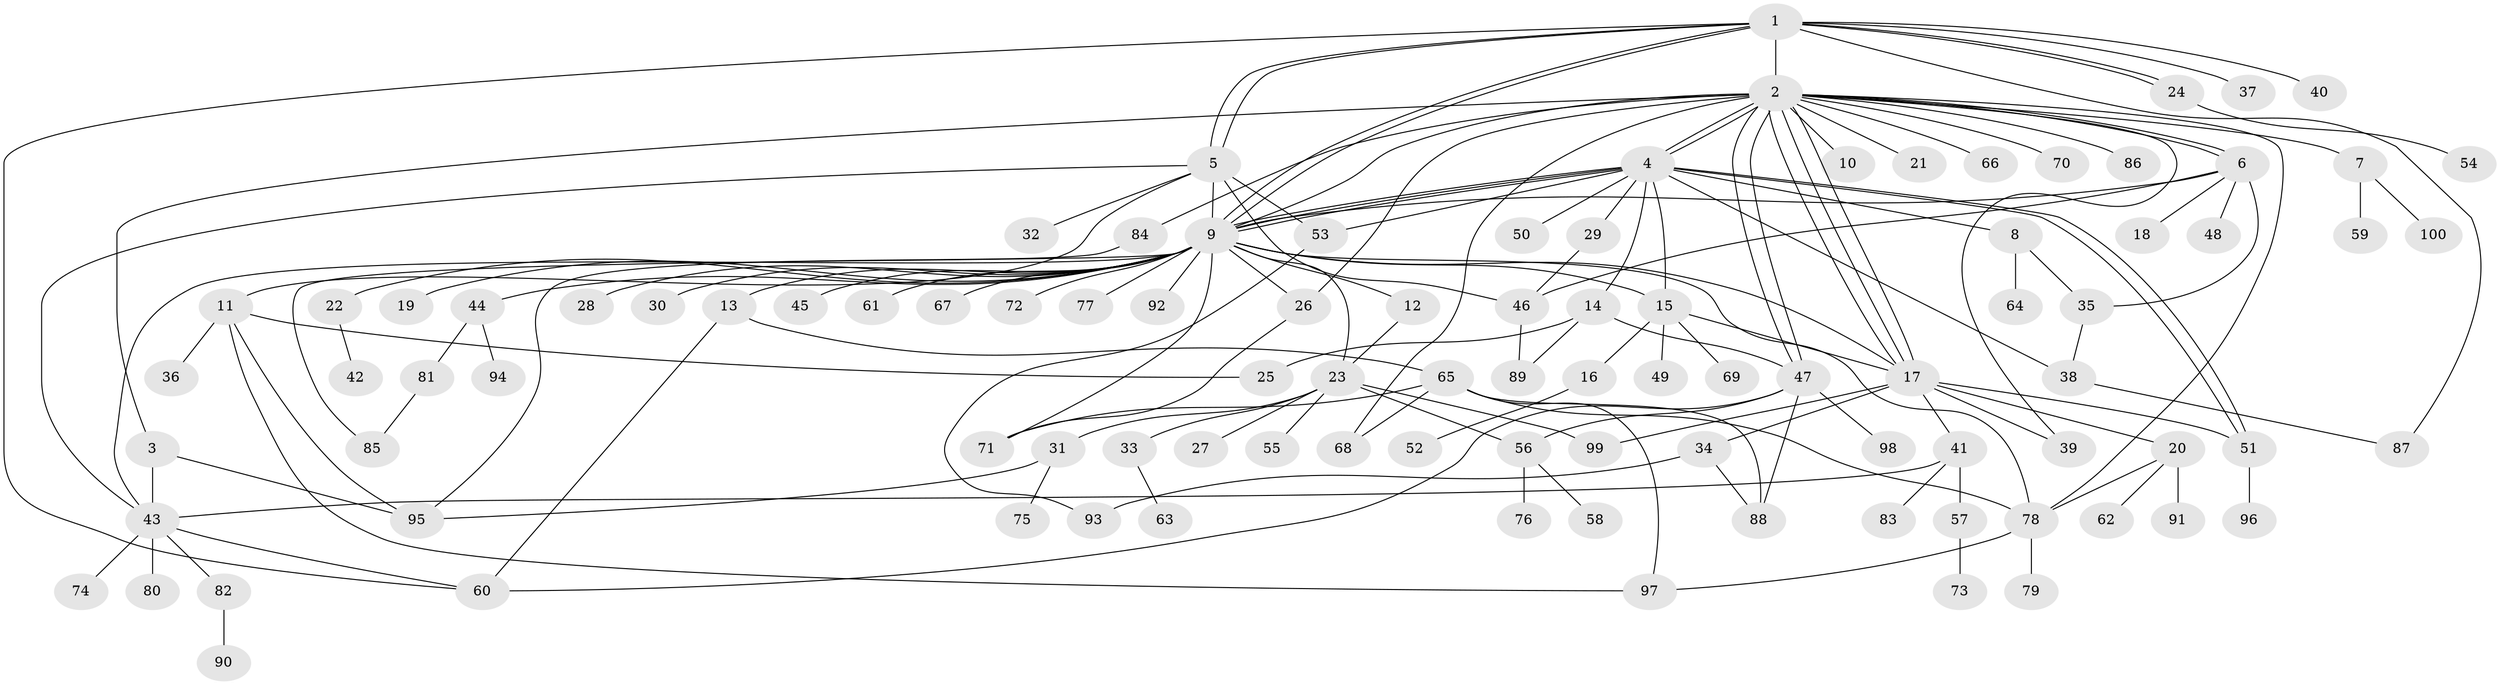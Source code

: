 // coarse degree distribution, {1: 0.7, 9: 0.025, 8: 0.025, 3: 0.05, 2: 0.1, 4: 0.025, 25: 0.025, 5: 0.025, 7: 0.025}
// Generated by graph-tools (version 1.1) at 2025/51/03/04/25 21:51:07]
// undirected, 100 vertices, 153 edges
graph export_dot {
graph [start="1"]
  node [color=gray90,style=filled];
  1;
  2;
  3;
  4;
  5;
  6;
  7;
  8;
  9;
  10;
  11;
  12;
  13;
  14;
  15;
  16;
  17;
  18;
  19;
  20;
  21;
  22;
  23;
  24;
  25;
  26;
  27;
  28;
  29;
  30;
  31;
  32;
  33;
  34;
  35;
  36;
  37;
  38;
  39;
  40;
  41;
  42;
  43;
  44;
  45;
  46;
  47;
  48;
  49;
  50;
  51;
  52;
  53;
  54;
  55;
  56;
  57;
  58;
  59;
  60;
  61;
  62;
  63;
  64;
  65;
  66;
  67;
  68;
  69;
  70;
  71;
  72;
  73;
  74;
  75;
  76;
  77;
  78;
  79;
  80;
  81;
  82;
  83;
  84;
  85;
  86;
  87;
  88;
  89;
  90;
  91;
  92;
  93;
  94;
  95;
  96;
  97;
  98;
  99;
  100;
  1 -- 2;
  1 -- 5;
  1 -- 5;
  1 -- 9;
  1 -- 9;
  1 -- 24;
  1 -- 24;
  1 -- 37;
  1 -- 40;
  1 -- 60;
  1 -- 87;
  2 -- 3;
  2 -- 4;
  2 -- 4;
  2 -- 6;
  2 -- 6;
  2 -- 7;
  2 -- 9;
  2 -- 10;
  2 -- 17;
  2 -- 17;
  2 -- 17;
  2 -- 21;
  2 -- 26;
  2 -- 39;
  2 -- 47;
  2 -- 47;
  2 -- 66;
  2 -- 68;
  2 -- 70;
  2 -- 78;
  2 -- 84;
  2 -- 86;
  3 -- 43;
  3 -- 95;
  4 -- 8;
  4 -- 9;
  4 -- 9;
  4 -- 9;
  4 -- 14;
  4 -- 15;
  4 -- 29;
  4 -- 38;
  4 -- 50;
  4 -- 51;
  4 -- 51;
  4 -- 53;
  5 -- 9;
  5 -- 11;
  5 -- 32;
  5 -- 43;
  5 -- 46;
  5 -- 53;
  6 -- 9;
  6 -- 18;
  6 -- 35;
  6 -- 46;
  6 -- 48;
  7 -- 59;
  7 -- 100;
  8 -- 35;
  8 -- 64;
  9 -- 12;
  9 -- 13;
  9 -- 15;
  9 -- 17;
  9 -- 19;
  9 -- 22;
  9 -- 23;
  9 -- 26;
  9 -- 28;
  9 -- 30;
  9 -- 43;
  9 -- 44;
  9 -- 45;
  9 -- 61;
  9 -- 67;
  9 -- 71;
  9 -- 72;
  9 -- 77;
  9 -- 78;
  9 -- 85;
  9 -- 92;
  11 -- 25;
  11 -- 36;
  11 -- 95;
  11 -- 97;
  12 -- 23;
  13 -- 60;
  13 -- 65;
  14 -- 25;
  14 -- 47;
  14 -- 89;
  15 -- 16;
  15 -- 17;
  15 -- 49;
  15 -- 69;
  16 -- 52;
  17 -- 20;
  17 -- 34;
  17 -- 39;
  17 -- 41;
  17 -- 51;
  17 -- 99;
  20 -- 62;
  20 -- 78;
  20 -- 91;
  22 -- 42;
  23 -- 27;
  23 -- 31;
  23 -- 33;
  23 -- 55;
  23 -- 56;
  23 -- 99;
  24 -- 54;
  26 -- 71;
  29 -- 46;
  31 -- 75;
  31 -- 95;
  33 -- 63;
  34 -- 88;
  34 -- 93;
  35 -- 38;
  38 -- 87;
  41 -- 43;
  41 -- 57;
  41 -- 83;
  43 -- 60;
  43 -- 74;
  43 -- 80;
  43 -- 82;
  44 -- 81;
  44 -- 94;
  46 -- 89;
  47 -- 56;
  47 -- 60;
  47 -- 88;
  47 -- 98;
  51 -- 96;
  53 -- 93;
  56 -- 58;
  56 -- 76;
  57 -- 73;
  65 -- 68;
  65 -- 71;
  65 -- 78;
  65 -- 88;
  65 -- 97;
  78 -- 79;
  78 -- 97;
  81 -- 85;
  82 -- 90;
  84 -- 95;
}
